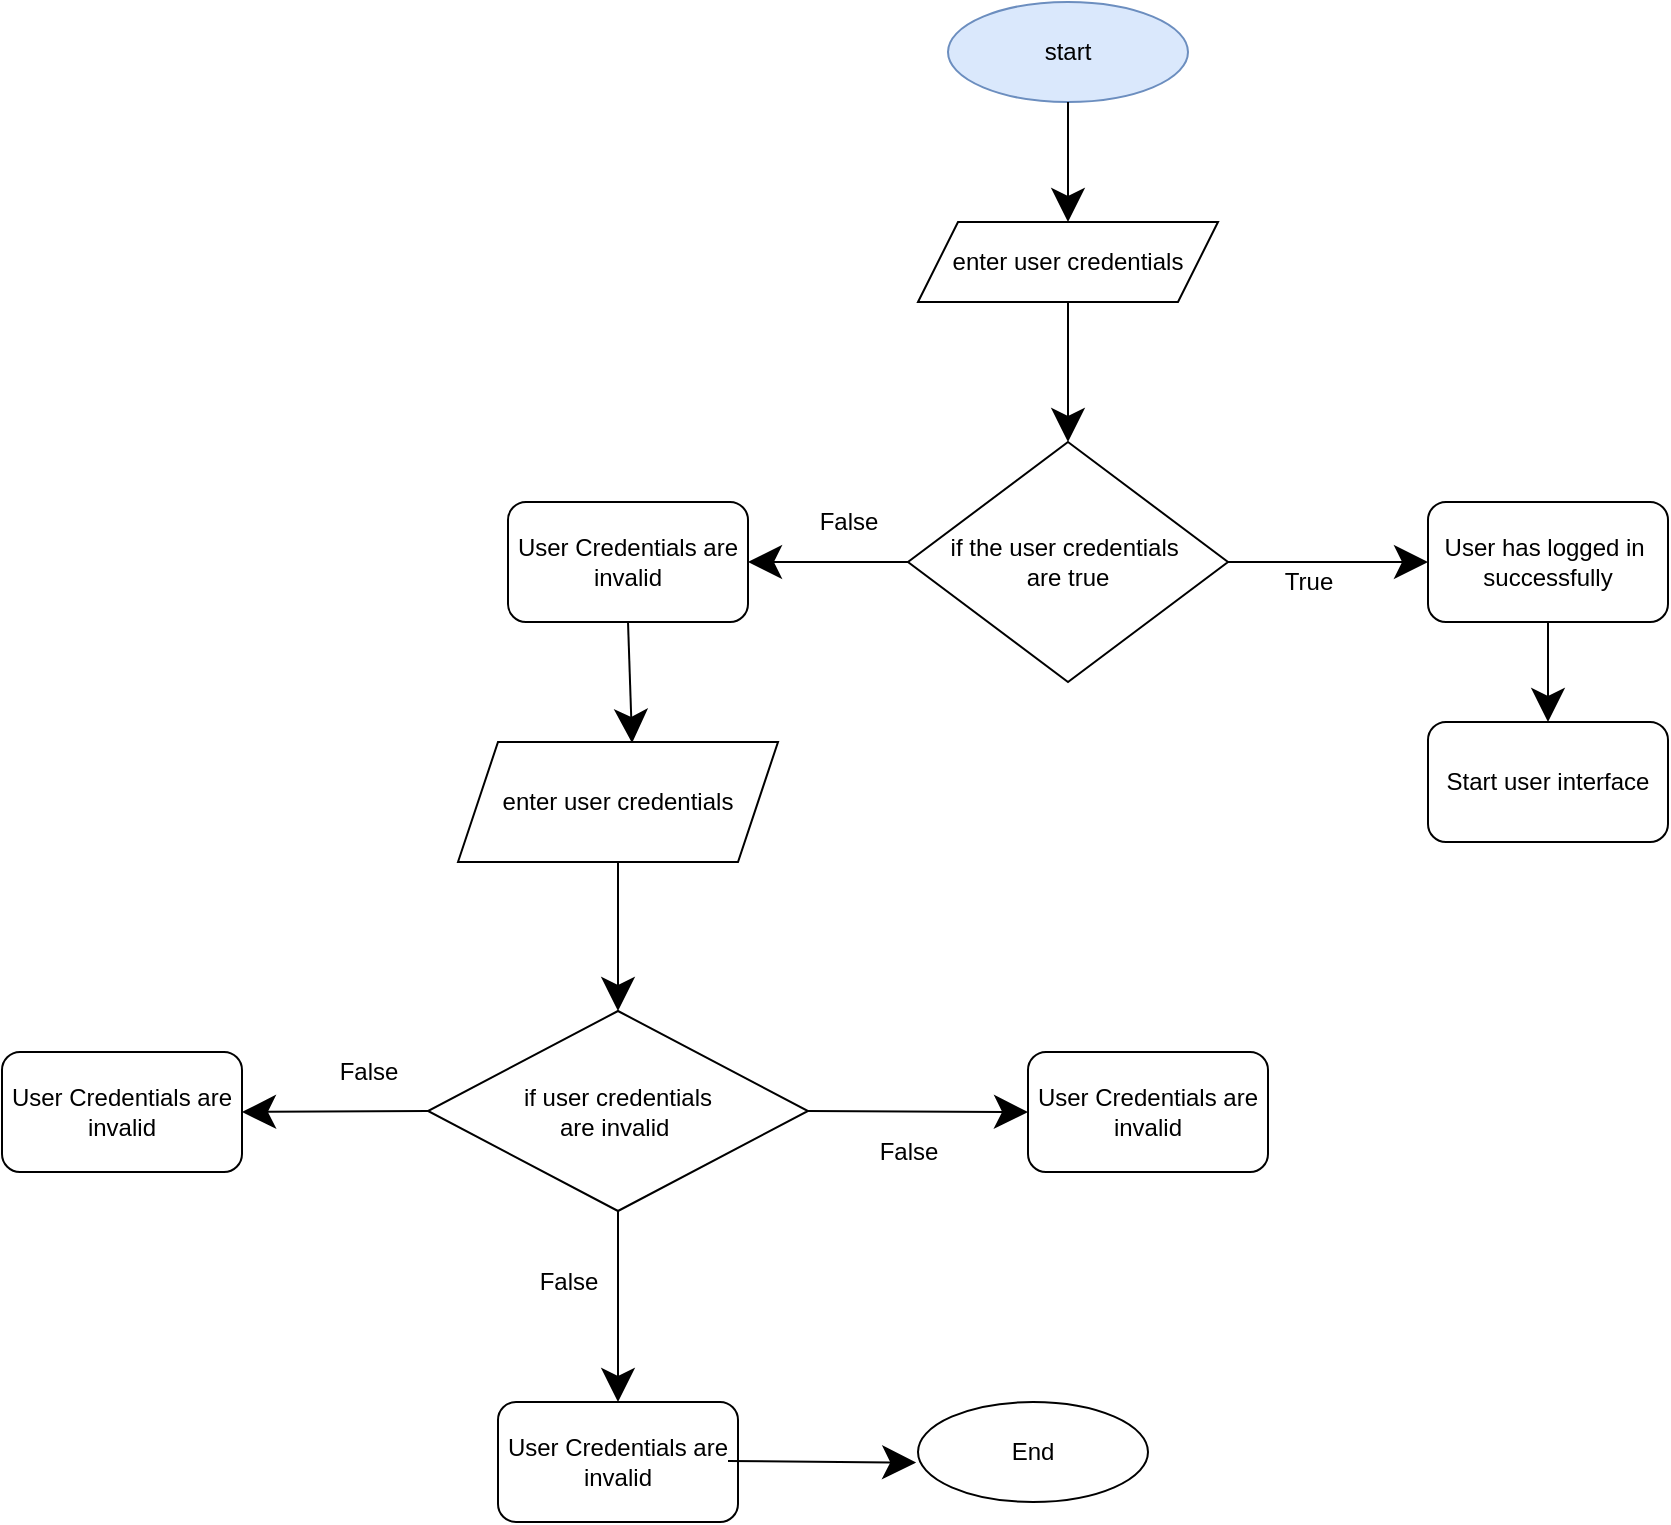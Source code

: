 <mxfile version="18.0.3" type="github">
  <diagram id="C5RBs43oDa-KdzZeNtuy" name="Page-1">
    <mxGraphModel dx="2461" dy="813" grid="1" gridSize="10" guides="1" tooltips="1" connect="1" arrows="1" fold="1" page="1" pageScale="1" pageWidth="827" pageHeight="1169" math="0" shadow="0">
      <root>
        <mxCell id="WIyWlLk6GJQsqaUBKTNV-0" />
        <mxCell id="WIyWlLk6GJQsqaUBKTNV-1" parent="WIyWlLk6GJQsqaUBKTNV-0" />
        <mxCell id="ckQmLvrvawy4H5b1-48t-27" value="start" style="ellipse;whiteSpace=wrap;html=1;hachureGap=4;fillColor=#dae8fc;strokeColor=#6c8ebf;" vertex="1" parent="WIyWlLk6GJQsqaUBKTNV-1">
          <mxGeometry x="-60" y="30" width="120" height="50" as="geometry" />
        </mxCell>
        <mxCell id="ckQmLvrvawy4H5b1-48t-29" value="if the user credentials&amp;nbsp;&lt;br&gt;are true" style="rhombus;whiteSpace=wrap;html=1;hachureGap=4;" vertex="1" parent="WIyWlLk6GJQsqaUBKTNV-1">
          <mxGeometry x="-80" y="250" width="160" height="120" as="geometry" />
        </mxCell>
        <mxCell id="ckQmLvrvawy4H5b1-48t-30" value="&lt;span style=&quot;&quot;&gt;enter user credentials&lt;/span&gt;" style="shape=parallelogram;perimeter=parallelogramPerimeter;whiteSpace=wrap;html=1;fixedSize=1;hachureGap=4;" vertex="1" parent="WIyWlLk6GJQsqaUBKTNV-1">
          <mxGeometry x="-75" y="140" width="150" height="40" as="geometry" />
        </mxCell>
        <mxCell id="ckQmLvrvawy4H5b1-48t-31" value="True" style="text;html=1;align=center;verticalAlign=middle;resizable=0;points=[];autosize=1;strokeColor=none;fillColor=none;hachureGap=4;" vertex="1" parent="WIyWlLk6GJQsqaUBKTNV-1">
          <mxGeometry x="100" y="310" width="40" height="20" as="geometry" />
        </mxCell>
        <mxCell id="ckQmLvrvawy4H5b1-48t-32" value="" style="endArrow=classic;html=1;rounded=0;startSize=14;endSize=14;sourcePerimeterSpacing=8;targetPerimeterSpacing=8;curved=1;exitX=0.5;exitY=1;exitDx=0;exitDy=0;entryX=0.5;entryY=0;entryDx=0;entryDy=0;" edge="1" parent="WIyWlLk6GJQsqaUBKTNV-1" source="ckQmLvrvawy4H5b1-48t-30" target="ckQmLvrvawy4H5b1-48t-29">
          <mxGeometry width="50" height="50" relative="1" as="geometry">
            <mxPoint x="-220" y="270" as="sourcePoint" />
            <mxPoint x="5" y="280" as="targetPoint" />
          </mxGeometry>
        </mxCell>
        <mxCell id="ckQmLvrvawy4H5b1-48t-33" value="" style="endArrow=classic;html=1;rounded=0;startSize=14;endSize=14;sourcePerimeterSpacing=8;targetPerimeterSpacing=8;curved=1;exitX=1;exitY=0.5;exitDx=0;exitDy=0;entryX=0;entryY=0.5;entryDx=0;entryDy=0;" edge="1" parent="WIyWlLk6GJQsqaUBKTNV-1" source="ckQmLvrvawy4H5b1-48t-29" target="ckQmLvrvawy4H5b1-48t-34">
          <mxGeometry width="50" height="50" relative="1" as="geometry">
            <mxPoint x="20" y="270" as="sourcePoint" />
            <mxPoint x="170" y="340" as="targetPoint" />
          </mxGeometry>
        </mxCell>
        <mxCell id="ckQmLvrvawy4H5b1-48t-34" value="User has logged in&amp;nbsp;&lt;br&gt;successfully" style="rounded=1;whiteSpace=wrap;html=1;hachureGap=4;" vertex="1" parent="WIyWlLk6GJQsqaUBKTNV-1">
          <mxGeometry x="180" y="280" width="120" height="60" as="geometry" />
        </mxCell>
        <mxCell id="ckQmLvrvawy4H5b1-48t-35" value="False" style="text;html=1;align=center;verticalAlign=middle;resizable=0;points=[];autosize=1;strokeColor=none;fillColor=none;hachureGap=4;" vertex="1" parent="WIyWlLk6GJQsqaUBKTNV-1">
          <mxGeometry x="-130" y="280" width="40" height="20" as="geometry" />
        </mxCell>
        <mxCell id="ckQmLvrvawy4H5b1-48t-36" value="User Credentials are&lt;br&gt;invalid" style="rounded=1;whiteSpace=wrap;html=1;hachureGap=4;" vertex="1" parent="WIyWlLk6GJQsqaUBKTNV-1">
          <mxGeometry x="-280" y="280" width="120" height="60" as="geometry" />
        </mxCell>
        <mxCell id="ckQmLvrvawy4H5b1-48t-37" value="" style="endArrow=classic;html=1;rounded=0;startSize=14;endSize=14;sourcePerimeterSpacing=8;targetPerimeterSpacing=8;curved=1;exitX=0;exitY=0.5;exitDx=0;exitDy=0;entryX=1;entryY=0.5;entryDx=0;entryDy=0;" edge="1" parent="WIyWlLk6GJQsqaUBKTNV-1" source="ckQmLvrvawy4H5b1-48t-29" target="ckQmLvrvawy4H5b1-48t-36">
          <mxGeometry width="50" height="50" relative="1" as="geometry">
            <mxPoint x="-140" y="260" as="sourcePoint" />
            <mxPoint x="-90" y="210" as="targetPoint" />
          </mxGeometry>
        </mxCell>
        <mxCell id="ckQmLvrvawy4H5b1-48t-38" value="Start user interface" style="rounded=1;whiteSpace=wrap;html=1;hachureGap=4;" vertex="1" parent="WIyWlLk6GJQsqaUBKTNV-1">
          <mxGeometry x="180" y="390" width="120" height="60" as="geometry" />
        </mxCell>
        <mxCell id="ckQmLvrvawy4H5b1-48t-39" value="" style="endArrow=classic;html=1;rounded=0;startSize=14;endSize=14;sourcePerimeterSpacing=8;targetPerimeterSpacing=8;curved=1;entryX=0.5;entryY=0;entryDx=0;entryDy=0;exitX=0.5;exitY=1;exitDx=0;exitDy=0;" edge="1" parent="WIyWlLk6GJQsqaUBKTNV-1" source="ckQmLvrvawy4H5b1-48t-34" target="ckQmLvrvawy4H5b1-48t-38">
          <mxGeometry width="50" height="50" relative="1" as="geometry">
            <mxPoint x="460" y="320" as="sourcePoint" />
            <mxPoint x="510" y="270" as="targetPoint" />
          </mxGeometry>
        </mxCell>
        <mxCell id="ckQmLvrvawy4H5b1-48t-40" value="&lt;span style=&quot;&quot;&gt;enter user credentials&lt;/span&gt;" style="shape=parallelogram;perimeter=parallelogramPerimeter;whiteSpace=wrap;html=1;fixedSize=1;hachureGap=4;" vertex="1" parent="WIyWlLk6GJQsqaUBKTNV-1">
          <mxGeometry x="-305" y="400" width="160" height="60" as="geometry" />
        </mxCell>
        <mxCell id="ckQmLvrvawy4H5b1-48t-41" value="" style="endArrow=classic;html=1;rounded=0;startSize=14;endSize=14;sourcePerimeterSpacing=8;targetPerimeterSpacing=8;curved=1;exitX=0.5;exitY=1;exitDx=0;exitDy=0;entryX=0.544;entryY=0.008;entryDx=0;entryDy=0;entryPerimeter=0;" edge="1" parent="WIyWlLk6GJQsqaUBKTNV-1" source="ckQmLvrvawy4H5b1-48t-36" target="ckQmLvrvawy4H5b1-48t-40">
          <mxGeometry width="50" height="50" relative="1" as="geometry">
            <mxPoint x="200" y="320" as="sourcePoint" />
            <mxPoint x="-240" y="410" as="targetPoint" />
          </mxGeometry>
        </mxCell>
        <mxCell id="ckQmLvrvawy4H5b1-48t-42" value="if user credentials &lt;br&gt;are&amp;nbsp;invalid&amp;nbsp;" style="rhombus;whiteSpace=wrap;html=1;hachureGap=4;" vertex="1" parent="WIyWlLk6GJQsqaUBKTNV-1">
          <mxGeometry x="-320" y="534.5" width="190" height="100" as="geometry" />
        </mxCell>
        <mxCell id="ckQmLvrvawy4H5b1-48t-43" value="" style="endArrow=classic;html=1;rounded=0;startSize=14;endSize=14;sourcePerimeterSpacing=8;targetPerimeterSpacing=8;curved=1;exitX=0;exitY=0.5;exitDx=0;exitDy=0;entryX=1;entryY=0.5;entryDx=0;entryDy=0;" edge="1" parent="WIyWlLk6GJQsqaUBKTNV-1" source="ckQmLvrvawy4H5b1-48t-42" target="ckQmLvrvawy4H5b1-48t-45">
          <mxGeometry width="50" height="50" relative="1" as="geometry">
            <mxPoint x="-315" y="490" as="sourcePoint" />
            <mxPoint x="-365" y="620" as="targetPoint" />
          </mxGeometry>
        </mxCell>
        <mxCell id="ckQmLvrvawy4H5b1-48t-44" value="False" style="text;html=1;align=center;verticalAlign=middle;resizable=0;points=[];autosize=1;strokeColor=none;fillColor=none;hachureGap=4;" vertex="1" parent="WIyWlLk6GJQsqaUBKTNV-1">
          <mxGeometry x="-370" y="555" width="40" height="20" as="geometry" />
        </mxCell>
        <mxCell id="ckQmLvrvawy4H5b1-48t-45" value="&lt;span style=&quot;&quot;&gt;User Credentials are&lt;/span&gt;&lt;br style=&quot;&quot;&gt;&lt;span style=&quot;&quot;&gt;invalid&lt;/span&gt;" style="rounded=1;whiteSpace=wrap;html=1;hachureGap=4;" vertex="1" parent="WIyWlLk6GJQsqaUBKTNV-1">
          <mxGeometry x="-533" y="555" width="120" height="60" as="geometry" />
        </mxCell>
        <mxCell id="ckQmLvrvawy4H5b1-48t-46" value="&lt;span style=&quot;&quot;&gt;User Credentials are&lt;/span&gt;&lt;br style=&quot;&quot;&gt;&lt;span style=&quot;&quot;&gt;invalid&lt;/span&gt;" style="rounded=1;whiteSpace=wrap;html=1;hachureGap=4;" vertex="1" parent="WIyWlLk6GJQsqaUBKTNV-1">
          <mxGeometry x="-20" y="555" width="120" height="60" as="geometry" />
        </mxCell>
        <mxCell id="ckQmLvrvawy4H5b1-48t-47" value="False" style="text;html=1;align=center;verticalAlign=middle;resizable=0;points=[];autosize=1;strokeColor=none;fillColor=none;hachureGap=4;" vertex="1" parent="WIyWlLk6GJQsqaUBKTNV-1">
          <mxGeometry x="-100" y="595" width="40" height="20" as="geometry" />
        </mxCell>
        <mxCell id="ckQmLvrvawy4H5b1-48t-48" value="" style="endArrow=classic;html=1;rounded=0;startSize=14;endSize=14;sourcePerimeterSpacing=8;targetPerimeterSpacing=8;curved=1;entryX=0;entryY=0.5;entryDx=0;entryDy=0;exitX=1;exitY=0.5;exitDx=0;exitDy=0;" edge="1" parent="WIyWlLk6GJQsqaUBKTNV-1" source="ckQmLvrvawy4H5b1-48t-42" target="ckQmLvrvawy4H5b1-48t-46">
          <mxGeometry width="50" height="50" relative="1" as="geometry">
            <mxPoint x="-365" y="590" as="sourcePoint" />
            <mxPoint x="-315" y="540" as="targetPoint" />
          </mxGeometry>
        </mxCell>
        <mxCell id="ckQmLvrvawy4H5b1-48t-49" value="" style="endArrow=classic;html=1;rounded=0;startSize=14;endSize=14;sourcePerimeterSpacing=8;targetPerimeterSpacing=8;curved=1;exitX=0.5;exitY=1;exitDx=0;exitDy=0;entryX=0.5;entryY=0;entryDx=0;entryDy=0;" edge="1" parent="WIyWlLk6GJQsqaUBKTNV-1" source="ckQmLvrvawy4H5b1-48t-40" target="ckQmLvrvawy4H5b1-48t-42">
          <mxGeometry width="50" height="50" relative="1" as="geometry">
            <mxPoint x="-130" y="570" as="sourcePoint" />
            <mxPoint x="-225" y="520" as="targetPoint" />
          </mxGeometry>
        </mxCell>
        <mxCell id="ckQmLvrvawy4H5b1-48t-50" value="End" style="ellipse;whiteSpace=wrap;html=1;hachureGap=4;" vertex="1" parent="WIyWlLk6GJQsqaUBKTNV-1">
          <mxGeometry x="-75" y="730" width="115" height="50" as="geometry" />
        </mxCell>
        <mxCell id="ckQmLvrvawy4H5b1-48t-51" value="&lt;span style=&quot;&quot;&gt;User Credentials are&lt;/span&gt;&lt;br style=&quot;&quot;&gt;&lt;span style=&quot;&quot;&gt;invalid&lt;/span&gt;" style="rounded=1;whiteSpace=wrap;html=1;hachureGap=4;" vertex="1" parent="WIyWlLk6GJQsqaUBKTNV-1">
          <mxGeometry x="-285" y="730" width="120" height="60" as="geometry" />
        </mxCell>
        <mxCell id="ckQmLvrvawy4H5b1-48t-52" value="" style="endArrow=classic;html=1;rounded=0;startSize=14;endSize=14;sourcePerimeterSpacing=8;targetPerimeterSpacing=8;curved=1;exitX=0.5;exitY=1;exitDx=0;exitDy=0;entryX=0.5;entryY=0;entryDx=0;entryDy=0;" edge="1" parent="WIyWlLk6GJQsqaUBKTNV-1" source="ckQmLvrvawy4H5b1-48t-42" target="ckQmLvrvawy4H5b1-48t-51">
          <mxGeometry width="50" height="50" relative="1" as="geometry">
            <mxPoint x="-130" y="680" as="sourcePoint" />
            <mxPoint x="-80" y="630" as="targetPoint" />
          </mxGeometry>
        </mxCell>
        <mxCell id="ckQmLvrvawy4H5b1-48t-53" value="False" style="text;html=1;align=center;verticalAlign=middle;resizable=0;points=[];autosize=1;strokeColor=none;fillColor=none;hachureGap=4;" vertex="1" parent="WIyWlLk6GJQsqaUBKTNV-1">
          <mxGeometry x="-270" y="660" width="40" height="20" as="geometry" />
        </mxCell>
        <mxCell id="ckQmLvrvawy4H5b1-48t-54" value="" style="endArrow=classic;html=1;rounded=0;startSize=14;endSize=14;sourcePerimeterSpacing=8;targetPerimeterSpacing=8;curved=1;exitX=0.5;exitY=1;exitDx=0;exitDy=0;exitPerimeter=0;" edge="1" parent="WIyWlLk6GJQsqaUBKTNV-1" source="ckQmLvrvawy4H5b1-48t-27">
          <mxGeometry width="50" height="50" relative="1" as="geometry">
            <mxPoint x="15" y="200" as="sourcePoint" />
            <mxPoint y="140" as="targetPoint" />
          </mxGeometry>
        </mxCell>
        <mxCell id="ckQmLvrvawy4H5b1-48t-55" value="" style="endArrow=classic;html=1;rounded=0;startSize=14;endSize=14;sourcePerimeterSpacing=8;targetPerimeterSpacing=8;curved=1;entryX=-0.008;entryY=0.606;entryDx=0;entryDy=0;exitX=1;exitY=0.5;exitDx=0;exitDy=0;entryPerimeter=0;" edge="1" parent="WIyWlLk6GJQsqaUBKTNV-1" target="ckQmLvrvawy4H5b1-48t-50">
          <mxGeometry width="50" height="50" relative="1" as="geometry">
            <mxPoint x="-170" y="759.5" as="sourcePoint" />
            <mxPoint x="-60" y="760" as="targetPoint" />
          </mxGeometry>
        </mxCell>
      </root>
    </mxGraphModel>
  </diagram>
</mxfile>
